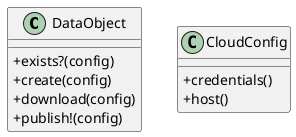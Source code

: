 @startuml
skinparam classAttributeIconSize 0
class DataObject {
 +exists?(config)
 +create(config)
 +download(config)
 +publish!(config)
}

class CloudConfig {
 +credentials()
 +host()
}

@enduml
